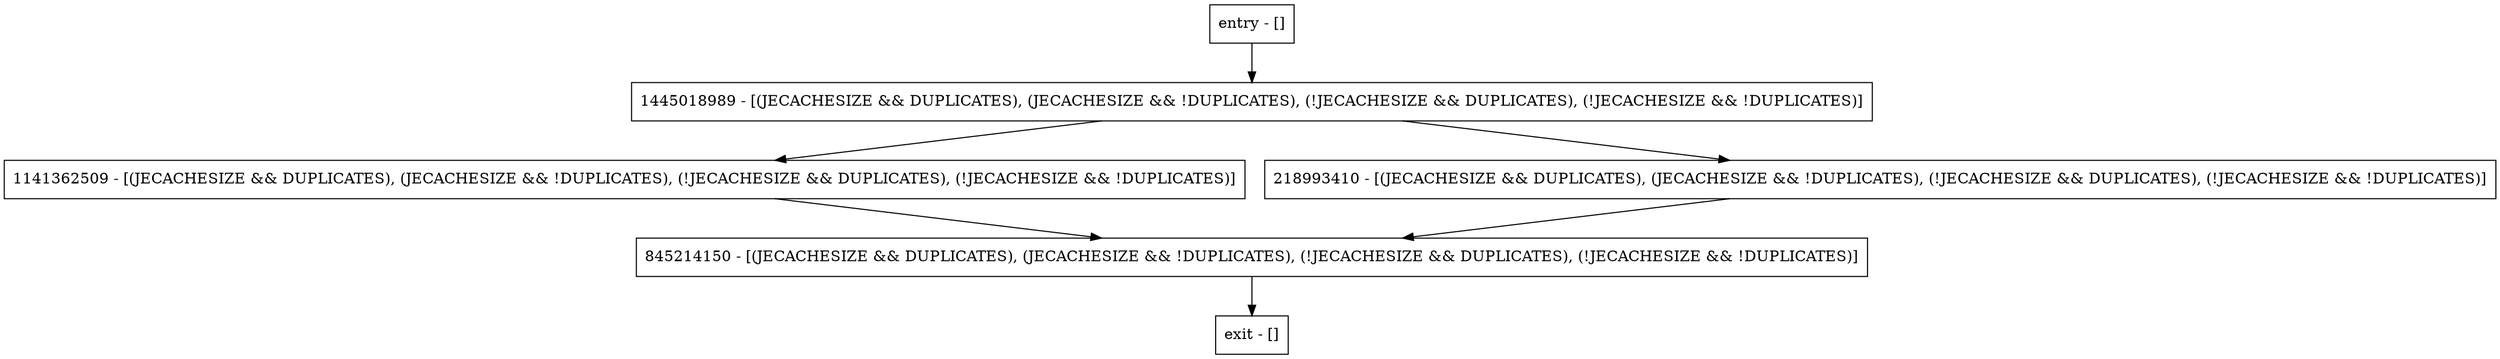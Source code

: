 digraph newVerifyException {
node [shape=record];
entry [label="entry - []"];
exit [label="exit - []"];
1141362509 [label="1141362509 - [(JECACHESIZE && DUPLICATES), (JECACHESIZE && !DUPLICATES), (!JECACHESIZE && DUPLICATES), (!JECACHESIZE && !DUPLICATES)]"];
1445018989 [label="1445018989 - [(JECACHESIZE && DUPLICATES), (JECACHESIZE && !DUPLICATES), (!JECACHESIZE && DUPLICATES), (!JECACHESIZE && !DUPLICATES)]"];
218993410 [label="218993410 - [(JECACHESIZE && DUPLICATES), (JECACHESIZE && !DUPLICATES), (!JECACHESIZE && DUPLICATES), (!JECACHESIZE && !DUPLICATES)]"];
845214150 [label="845214150 - [(JECACHESIZE && DUPLICATES), (JECACHESIZE && !DUPLICATES), (!JECACHESIZE && DUPLICATES), (!JECACHESIZE && !DUPLICATES)]"];
entry;
exit;
entry -> 1445018989;
1141362509 -> 845214150;
1445018989 -> 1141362509;
1445018989 -> 218993410;
218993410 -> 845214150;
845214150 -> exit;
}
